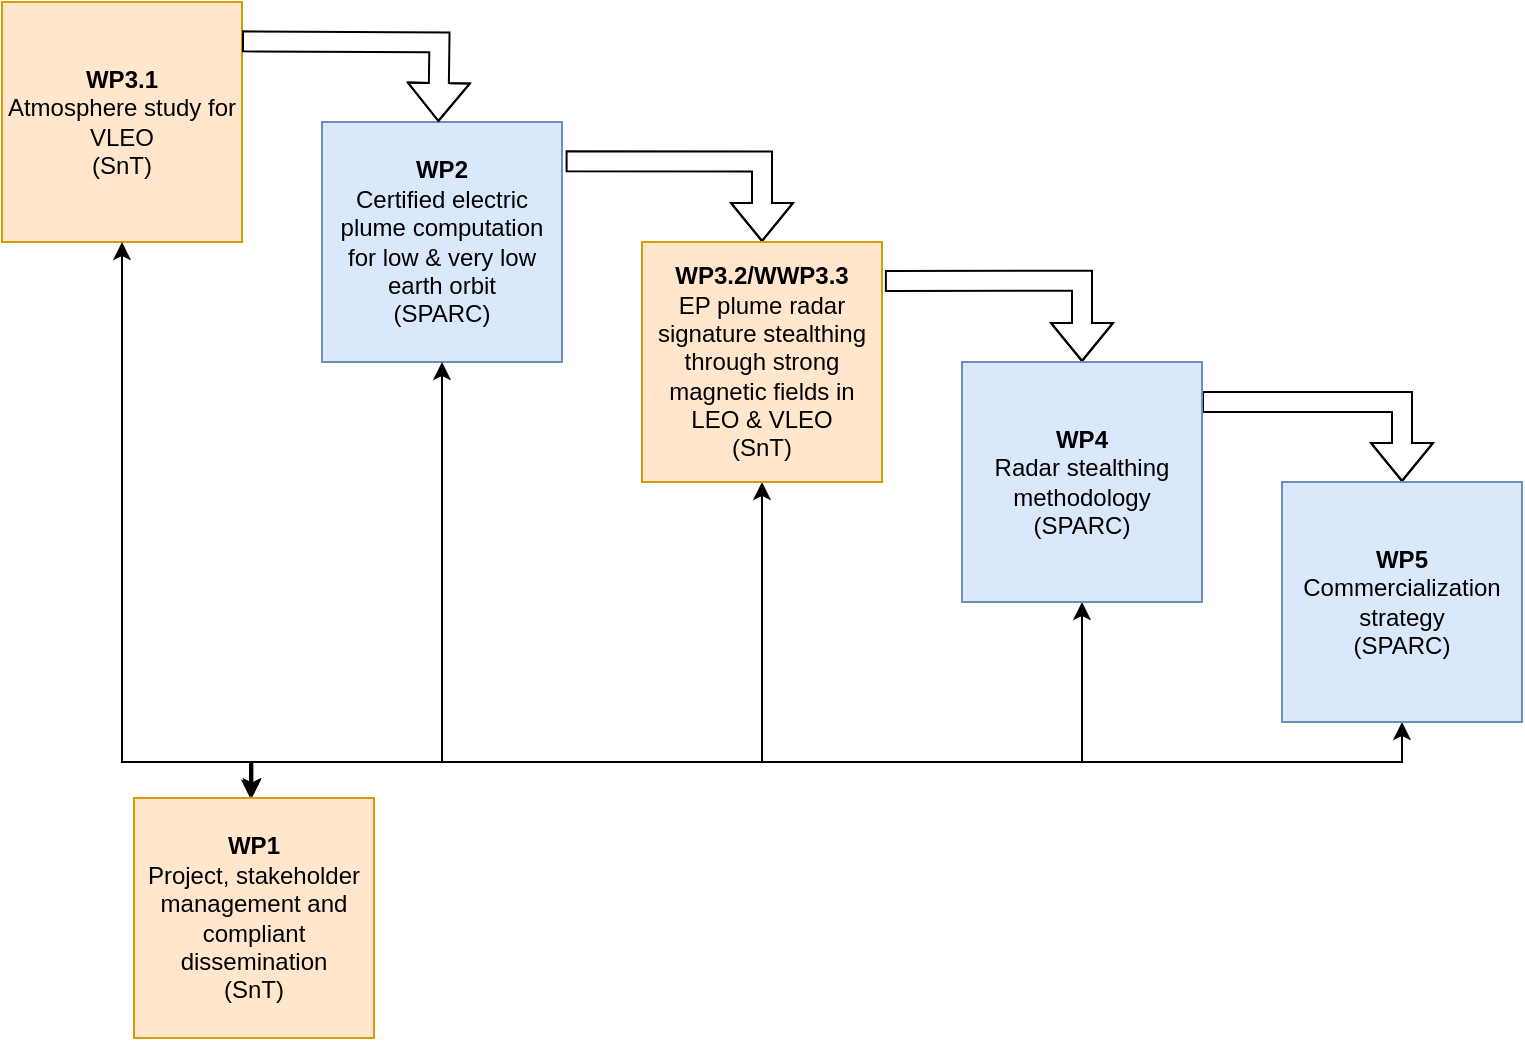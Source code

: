 <mxfile version="20.4.0" type="github"><diagram id="DFVE3U21liSkLKEEEODE" name="Page-1"><mxGraphModel dx="1673" dy="885" grid="0" gridSize="10" guides="1" tooltips="1" connect="1" arrows="1" fold="1" page="1" pageScale="1" pageWidth="850" pageHeight="1100" math="0" shadow="0"><root><mxCell id="0"/><mxCell id="1" parent="0"/><mxCell id="6u80KyBXNDFzt-EY8-pE-4" style="edgeStyle=orthogonalEdgeStyle;rounded=0;orthogonalLoop=1;jettySize=auto;html=1;exitX=1.015;exitY=0.164;exitDx=0;exitDy=0;entryX=0.5;entryY=0;entryDx=0;entryDy=0;exitPerimeter=0;shape=flexArrow;" parent="1" source="6u80KyBXNDFzt-EY8-pE-1" target="6u80KyBXNDFzt-EY8-pE-2" edge="1"><mxGeometry relative="1" as="geometry"/></mxCell><mxCell id="6u80KyBXNDFzt-EY8-pE-1" value="&lt;b&gt;WP2&lt;/b&gt;&lt;br&gt;&lt;span&gt;Certified electric plume computation for low &amp;amp; very low earth orbit&lt;br&gt;(SPARC)&lt;br&gt;&lt;/span&gt;" style="whiteSpace=wrap;html=1;aspect=fixed;fillColor=#dae8fc;strokeColor=#6c8ebf;" parent="1" vertex="1"><mxGeometry x="160" y="280" width="120" height="120" as="geometry"/></mxCell><mxCell id="6u80KyBXNDFzt-EY8-pE-7" style="edgeStyle=orthogonalEdgeStyle;rounded=0;orthogonalLoop=1;jettySize=auto;html=1;exitX=1.012;exitY=0.162;exitDx=0;exitDy=0;entryX=0.5;entryY=0;entryDx=0;entryDy=0;exitPerimeter=0;shape=flexArrow;" parent="1" source="6u80KyBXNDFzt-EY8-pE-2" target="6u80KyBXNDFzt-EY8-pE-5" edge="1"><mxGeometry relative="1" as="geometry"/></mxCell><mxCell id="6u80KyBXNDFzt-EY8-pE-11" style="edgeStyle=orthogonalEdgeStyle;rounded=0;orthogonalLoop=1;jettySize=auto;html=1;exitX=0.5;exitY=1;exitDx=0;exitDy=0;strokeColor=default;startArrow=classic;startFill=1;endArrow=classic;endFill=1;entryX=0.49;entryY=-0.001;entryDx=0;entryDy=0;entryPerimeter=0;" parent="1" source="6u80KyBXNDFzt-EY8-pE-2" target="6u80KyBXNDFzt-EY8-pE-9" edge="1"><mxGeometry relative="1" as="geometry"><mxPoint x="300" y="550" as="targetPoint"/><Array as="points"><mxPoint x="380" y="600"/><mxPoint x="124" y="600"/><mxPoint x="124" y="618"/></Array></mxGeometry></mxCell><mxCell id="6u80KyBXNDFzt-EY8-pE-2" value="&lt;b&gt;WP3.2/WWP3.3&lt;/b&gt;&lt;br&gt;&lt;span&gt;EP plume radar signature stealthing through strong magnetic fields in LEO &amp;amp; VLEO&lt;br&gt;(SnT)&lt;br&gt;&lt;/span&gt;" style="whiteSpace=wrap;html=1;aspect=fixed;fillColor=#ffe6cc;strokeColor=#d79b00;" parent="1" vertex="1"><mxGeometry x="320" y="340" width="120" height="120" as="geometry"/></mxCell><mxCell id="6u80KyBXNDFzt-EY8-pE-8" style="edgeStyle=orthogonalEdgeStyle;rounded=0;orthogonalLoop=1;jettySize=auto;html=1;entryX=0.5;entryY=0;entryDx=0;entryDy=0;exitX=1;exitY=0.167;exitDx=0;exitDy=0;exitPerimeter=0;shape=flexArrow;" parent="1" source="6u80KyBXNDFzt-EY8-pE-5" target="6u80KyBXNDFzt-EY8-pE-6" edge="1"><mxGeometry relative="1" as="geometry"><mxPoint x="630" y="350" as="sourcePoint"/></mxGeometry></mxCell><mxCell id="6u80KyBXNDFzt-EY8-pE-12" style="edgeStyle=orthogonalEdgeStyle;rounded=0;orthogonalLoop=1;jettySize=auto;html=1;exitX=0.5;exitY=1;exitDx=0;exitDy=0;strokeColor=default;startArrow=classic;startFill=1;endArrow=classic;endFill=1;entryX=0.495;entryY=-0.007;entryDx=0;entryDy=0;entryPerimeter=0;" parent="1" source="6u80KyBXNDFzt-EY8-pE-5" target="6u80KyBXNDFzt-EY8-pE-9" edge="1"><mxGeometry relative="1" as="geometry"><mxPoint x="260" y="600" as="targetPoint"/><Array as="points"><mxPoint x="540" y="600"/><mxPoint x="125" y="600"/><mxPoint x="125" y="617"/></Array></mxGeometry></mxCell><mxCell id="6u80KyBXNDFzt-EY8-pE-5" value="&lt;b&gt;WP4&lt;/b&gt;&lt;br&gt;&lt;div&gt;&lt;span&gt;Radar stealthing methodology&lt;/span&gt;&lt;/div&gt;&lt;div&gt;&lt;span&gt;(SPARC)&lt;/span&gt;&lt;/div&gt;" style="whiteSpace=wrap;html=1;aspect=fixed;fillColor=#dae8fc;strokeColor=#6c8ebf;" parent="1" vertex="1"><mxGeometry x="480" y="400" width="120" height="120" as="geometry"/></mxCell><mxCell id="6u80KyBXNDFzt-EY8-pE-13" style="edgeStyle=orthogonalEdgeStyle;rounded=0;orthogonalLoop=1;jettySize=auto;html=1;exitX=0.5;exitY=1;exitDx=0;exitDy=0;entryX=0.491;entryY=-0.005;entryDx=0;entryDy=0;strokeColor=default;startArrow=classic;startFill=1;endArrow=classic;endFill=1;entryPerimeter=0;" parent="1" source="6u80KyBXNDFzt-EY8-pE-6" target="6u80KyBXNDFzt-EY8-pE-9" edge="1"><mxGeometry relative="1" as="geometry"><Array as="points"><mxPoint x="700" y="600"/><mxPoint x="125" y="600"/></Array></mxGeometry></mxCell><mxCell id="6u80KyBXNDFzt-EY8-pE-6" value="&lt;b&gt;WP5&lt;/b&gt;&lt;span&gt;&lt;br&gt;&lt;/span&gt;&lt;div&gt;&lt;span&gt;Commercialization strategy&lt;/span&gt;&lt;/div&gt;&lt;div&gt;&lt;span&gt;(SPARC)&lt;/span&gt;&lt;/div&gt;" style="whiteSpace=wrap;html=1;aspect=fixed;fillColor=#dae8fc;strokeColor=#6c8ebf;" parent="1" vertex="1"><mxGeometry x="640" y="460" width="120" height="120" as="geometry"/></mxCell><mxCell id="6u80KyBXNDFzt-EY8-pE-10" style="edgeStyle=orthogonalEdgeStyle;rounded=0;orthogonalLoop=1;jettySize=auto;html=1;exitX=0.493;exitY=-0.004;exitDx=0;exitDy=0;endArrow=classic;endFill=1;strokeColor=default;startArrow=classic;startFill=1;exitPerimeter=0;" parent="1" source="6u80KyBXNDFzt-EY8-pE-9" target="6u80KyBXNDFzt-EY8-pE-1" edge="1"><mxGeometry relative="1" as="geometry"><Array as="points"><mxPoint x="125" y="600"/><mxPoint x="220" y="600"/></Array></mxGeometry></mxCell><mxCell id="6u80KyBXNDFzt-EY8-pE-9" value="&lt;b&gt;WP1&lt;/b&gt;&lt;br&gt;&lt;span&gt;Project, stakeholder management and compliant dissemination&lt;/span&gt;&lt;br&gt;&lt;span&gt;(SnT)&lt;/span&gt;" style="whiteSpace=wrap;html=1;aspect=fixed;fillColor=#ffe6cc;strokeColor=#d79b00;" parent="1" vertex="1"><mxGeometry x="66" y="618" width="120" height="120" as="geometry"/></mxCell><mxCell id="WapiQG-VlsCUMoSiwlXK-1" value="&lt;b&gt;WP3.1&lt;/b&gt;&lt;br&gt;&lt;span&gt;Atmosphere study for VLEO&lt;br&gt;(SnT)&lt;br&gt;&lt;/span&gt;" style="whiteSpace=wrap;html=1;aspect=fixed;fillColor=#ffe6cc;strokeColor=#d79b00;" vertex="1" parent="1"><mxGeometry y="220" width="120" height="120" as="geometry"/></mxCell><mxCell id="WapiQG-VlsCUMoSiwlXK-2" style="edgeStyle=orthogonalEdgeStyle;rounded=0;orthogonalLoop=1;jettySize=auto;html=1;exitX=1.015;exitY=0.164;exitDx=0;exitDy=0;entryX=0.5;entryY=0;entryDx=0;entryDy=0;exitPerimeter=0;shape=flexArrow;" edge="1" parent="1"><mxGeometry relative="1" as="geometry"><mxPoint x="120.0" y="239.68" as="sourcePoint"/><mxPoint x="218.2" y="280.0" as="targetPoint"/></mxGeometry></mxCell><mxCell id="WapiQG-VlsCUMoSiwlXK-3" style="edgeStyle=orthogonalEdgeStyle;rounded=0;orthogonalLoop=1;jettySize=auto;html=1;endArrow=classic;endFill=1;strokeColor=default;startArrow=classic;startFill=1;exitX=0.491;exitY=-0.003;exitDx=0;exitDy=0;exitPerimeter=0;entryX=0.5;entryY=1;entryDx=0;entryDy=0;" edge="1" parent="1" source="6u80KyBXNDFzt-EY8-pE-9" target="WapiQG-VlsCUMoSiwlXK-1"><mxGeometry relative="1" as="geometry"><Array as="points"><mxPoint x="125" y="600"/><mxPoint x="60" y="600"/></Array><mxPoint x="259" y="619" as="sourcePoint"/><mxPoint x="64" y="400" as="targetPoint"/></mxGeometry></mxCell></root></mxGraphModel></diagram></mxfile>